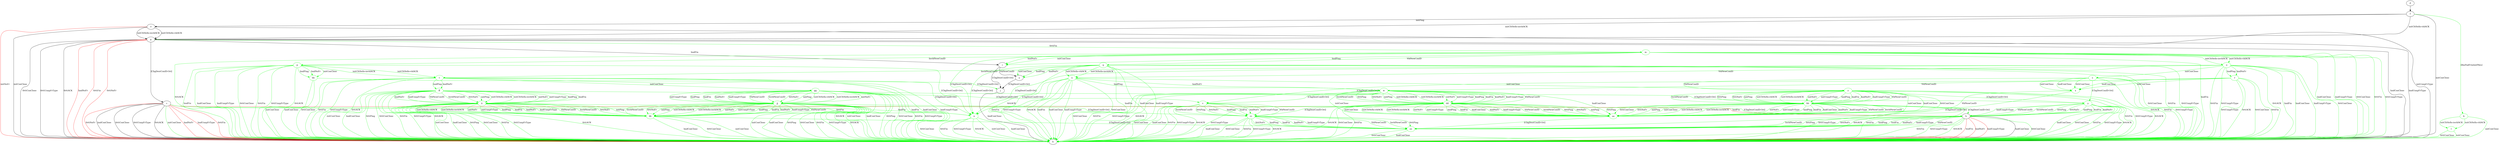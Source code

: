 digraph "" {
	a -> j	[key=0,
		label="[ChgDestConID-Ori] "];
	c -> b	[key=0,
		label="hndConClose "];
	c -> b	[key=1,
		label="0rttConClose "];
	c -> b	[key=2,
		label="0rttUnxpFrType "];
	c -> b	[key=3,
		label="0rttACK "];
	c -> b	[key=4,
		color=green,
		label="initConClose "];
	c -> b	[key=5,
		color=red,
		label="hndNoFr "];
	c -> b	[key=6,
		color=red,
		label="hndUnxpFrType "];
	c -> b	[key=7,
		color=red,
		label="0rttFin "];
	c -> b	[key=8,
		color=red,
		label="0rttNoFr "];
	c -> h	[key=0,
		color=red,
		label="hndFin "];
	n	[color=green];
	c -> n	[key=0,
		color=green,
		label="hndFin "];
	c -> n	[key=1,
		color=green,
		label="0rttFin "];
	d -> f	[key=0];
	e -> b	[key=0,
		label="initConClose "];
	e -> b	[key=1,
		label="initUnxpFrType "];
	e -> b	[key=2,
		color=red,
		label="initNoFr "];
	e -> g	[key=0,
		label="initCltHello-vldACK "];
	e -> g	[key=1,
		label="initCltHello-invldACK "];
	f -> b	[key=0,
		label="initConClose "];
	f -> e	[key=0,
		label="initPing "];
	f -> g	[key=0,
		label="initCltHello-vldACK "];
	f -> g	[key=1,
		label="initCltHello-invldACK "];
	k	[color=green];
	f -> k	[key=0,
		color=green,
		label="[RmPadFrmInitPkts] "];
	g -> b	[key=0,
		label="hndConClose "];
	g -> b	[key=1,
		label="hndUnxpFrType "];
	g -> b	[key=2,
		label="0rttConClose "];
	g -> b	[key=3,
		label="0rttUnxpFrType "];
	g -> b	[key=4,
		label="0rttACK "];
	g -> b	[key=5,
		color=red,
		label="hndNoFr "];
	g -> b	[key=6,
		color=red,
		label="0rttFin "];
	g -> b	[key=7,
		color=red,
		label="0rttNoFr "];
	g -> c	[key=0,
		label="[ChgDestConID-Ori] "];
	g -> i	[key=0,
		label="hndFin "];
	m	[color=green];
	g -> m	[key=0,
		color=green,
		label="0rttFin "];
	h -> b	[key=0,
		label="hndConClose "];
	h -> b	[key=1,
		color=green,
		label="0rttConClose "];
	h -> b	[key=2,
		color=green,
		label="0rttFin "];
	h -> b	[key=3,
		color=green,
		label="0rttUnxpFrType "];
	h -> b	[key=4,
		color=green,
		label="0rttACK "];
	h -> b	[key=5,
		color=red,
		label="hndFin "];
	h -> b	[key=6,
		color=red,
		label="hndNoFr "];
	h -> b	[key=7,
		color=red,
		label="hndUnxpFrType "];
	ee	[color=green];
	h -> ee	[key=0,
		color=green,
		label="hndPing "];
	h -> ee	[key=1,
		color=green,
		label="hndFin "];
	h -> ee	[key=2,
		color=green,
		label="hndNoFr "];
	h -> ee	[key=3,
		color=green,
		label="hndUnxpFrType "];
	h -> ee	[key=4,
		color=green,
		label="VldNewConID "];
	h -> ee	[key=5,
		color=green,
		label="InvldNewConID "];
	h -> ee	[key=6,
		color=green,
		label="0rttPing "];
	h -> ee	[key=7,
		color=green,
		label="0rttNoFr "];
	i -> a	[key=0,
		label="VldNewConID "];
	i -> j	[key=0,
		label="[ChgDestConID-Ori] "];
	j -> b	[key=0,
		label="hndConClose "];
	k -> b	[key=0,
		color=green,
		label="initConClose "];
	l	[color=green];
	k -> l	[key=0,
		color=green,
		label="initCltHello-vldACK "];
	k -> l	[key=1,
		color=green,
		label="initCltHello-invldACK "];
	l -> b	[key=0,
		color=green,
		label="initConClose "];
	l -> b	[key=1,
		color=green,
		label="0rttConClose "];
	m -> b	[key=0,
		color=green,
		label="hndFin "];
	m -> b	[key=1,
		color=green,
		label="hndConClose "];
	m -> b	[key=2,
		color=green,
		label="hndUnxpFrType "];
	m -> b	[key=3,
		color=green,
		label="0rttConClose "];
	m -> b	[key=4,
		color=green,
		label="0rttFin "];
	m -> b	[key=5,
		color=green,
		label="0rttUnxpFrType "];
	m -> b	[key=6,
		color=green,
		label="0rttACK "];
	m -> i	[key=0,
		color=green,
		label="initConClose "];
	m -> i	[key=1,
		color=green,
		label="hndPing "];
	m -> i	[key=2,
		color=green,
		label="hndNoFr "];
	m -> n	[key=0,
		color=green,
		label="[ChgDestConID-Ori] "];
	o	[color=green];
	m -> o	[key=0,
		color=green,
		label="initCltHello-vldACK "];
	m -> o	[key=1,
		color=green,
		label="initCltHello-invldACK "];
	p	[color=green];
	m -> p	[key=0,
		color=green,
		label="InvldNewConID "];
	q	[color=green];
	m -> q	[key=0,
		color=green,
		label="VldNewConID "];
	n -> b	[key=0,
		color=green,
		label="initConClose "];
	n -> b	[key=1,
		color=green,
		label="hndConClose "];
	n -> b	[key=2,
		color=green,
		label="0rttConClose "];
	n -> b	[key=3,
		color=green,
		label="0rttFin "];
	n -> b	[key=4,
		color=green,
		label="0rttUnxpFrType "];
	n -> b	[key=5,
		color=green,
		label="0rttACK "];
	o -> b	[key=0,
		color=green,
		label="hndFin "];
	o -> b	[key=1,
		color=green,
		label="hndConClose "];
	o -> b	[key=2,
		color=green,
		label="hndUnxpFrType "];
	o -> b	[key=3,
		color=green,
		label="0rttConClose "];
	o -> b	[key=4,
		color=green,
		label="0rttFin "];
	o -> b	[key=5,
		color=green,
		label="0rttUnxpFrType "];
	o -> b	[key=6,
		color=green,
		label="0rttACK "];
	o -> n	[key=0,
		color=green,
		label="[ChgDestConID-Ori] "];
	r	[color=green];
	o -> r	[key=0,
		color=green,
		label="hndPing "];
	o -> r	[key=1,
		color=green,
		label="hndNoFr "];
	s	[color=green];
	o -> s	[key=0,
		color=green,
		label="initConClose "];
	t	[color=green];
	o -> t	[key=0,
		color=green,
		label="InvldNewConID "];
	u	[color=green];
	o -> u	[key=0,
		color=green,
		label="VldNewConID "];
	p -> b	[key=0,
		color=green,
		label="hndFin "];
	p -> b	[key=1,
		color=green,
		label="hndConClose "];
	p -> b	[key=2,
		color=green,
		label="hndUnxpFrType "];
	p -> b	[key=3,
		color=green,
		label="0rttConClose "];
	p -> b	[key=4,
		color=green,
		label="0rttFin "];
	p -> b	[key=5,
		color=green,
		label="0rttUnxpFrType "];
	p -> b	[key=6,
		color=green,
		label="0rttACK "];
	p -> n	[key=0,
		color=green,
		label="[ChgDestConID-Ori] "];
	p -> t	[key=0,
		color=green,
		label="initCltHello-vldACK "];
	p -> t	[key=1,
		color=green,
		label="initCltHello-invldACK "];
	hh	[color=green];
	p -> hh	[key=0,
		color=green,
		label="initConClose "];
	p -> hh	[key=1,
		color=green,
		label="hndPing "];
	p -> hh	[key=2,
		color=green,
		label="hndNoFr "];
	q -> a	[key=0,
		color=green,
		label="initConClose "];
	q -> a	[key=1,
		color=green,
		label="hndPing "];
	q -> a	[key=2,
		color=green,
		label="hndNoFr "];
	q -> b	[key=0,
		color=green,
		label="hndFin "];
	q -> b	[key=1,
		color=green,
		label="hndConClose "];
	q -> b	[key=2,
		color=green,
		label="hndUnxpFrType "];
	q -> b	[key=3,
		color=green,
		label="0rttConClose "];
	q -> b	[key=4,
		color=green,
		label="0rttFin "];
	q -> b	[key=5,
		color=green,
		label="0rttUnxpFrType "];
	q -> b	[key=6,
		color=green,
		label="0rttACK "];
	q -> n	[key=0,
		color=green,
		label="[ChgDestConID-Ori] "];
	q -> u	[key=0,
		color=green,
		label="initCltHello-vldACK "];
	q -> u	[key=1,
		color=green,
		label="initCltHello-invldACK "];
	r -> b	[key=0,
		color=green,
		label="0rttConClose "];
	r -> b	[key=1,
		color=green,
		label="0rttFin "];
	r -> b	[key=2,
		color=green,
		label="0rttUnxpFrType "];
	r -> b	[key=3,
		color=green,
		label="0rttACK "];
	v	[color=green];
	r -> v	[key=0,
		color=green,
		label="[ChgDestConID-Ori] "];
	w	[color=green];
	r -> w	[key=0,
		color=green,
		label="VldNewConID "];
	x	[color=green];
	r -> x	[key=0,
		color=green,
		label="initConClose "];
	r -> x	[key=1,
		color=green,
		label="hndConClose "];
	s -> b	[key=0,
		color=green,
		label="0rttFin "];
	s -> b	[key=1,
		color=green,
		label="0rttUnxpFrType "];
	s -> b	[key=2,
		color=green,
		label="0rttACK "];
	s -> x	[key=0,
		color=green,
		label="initConClose "];
	s -> x	[key=1,
		color=green,
		label="hndConClose "];
	s -> x	[key=2,
		color=green,
		label="0rttConClose "];
	y	[color=green];
	s -> y	[key=0,
		color=green,
		label="[ChgDestConID-Ori] "];
	z	[color=green];
	s -> z	[key=0,
		color=green,
		label="VldNewConID "];
	t -> b	[key=0,
		color=green,
		label="hndFin "];
	t -> b	[key=1,
		color=green,
		label="hndConClose "];
	t -> b	[key=2,
		color=green,
		label="hndUnxpFrType "];
	t -> b	[key=3,
		color=green,
		label="0rttConClose "];
	t -> b	[key=4,
		color=green,
		label="0rttFin "];
	t -> b	[key=5,
		color=green,
		label="0rttUnxpFrType "];
	t -> b	[key=6,
		color=green,
		label="0rttACK "];
	t -> n	[key=0,
		color=green,
		label="[ChgDestConID-Ori] "];
	ff	[color=green];
	t -> ff	[key=0,
		color=green,
		label="hndPing "];
	t -> ff	[key=1,
		color=green,
		label="hndNoFr "];
	gg	[color=green];
	t -> gg	[key=0,
		color=green,
		label="initConClose "];
	u -> b	[key=0,
		color=green,
		label="hndFin "];
	u -> b	[key=1,
		color=green,
		label="hndConClose "];
	u -> b	[key=2,
		color=green,
		label="hndUnxpFrType "];
	u -> b	[key=3,
		color=green,
		label="0rttConClose "];
	u -> b	[key=4,
		color=green,
		label="0rttFin "];
	u -> b	[key=5,
		color=green,
		label="0rttUnxpFrType "];
	u -> b	[key=6,
		color=green,
		label="0rttACK "];
	u -> n	[key=0,
		color=green,
		label="[ChgDestConID-Ori] "];
	u -> w	[key=0,
		color=green,
		label="hndPing "];
	u -> w	[key=1,
		color=green,
		label="hndNoFr "];
	u -> z	[key=0,
		color=green,
		label="initConClose "];
	v -> b	[key=0,
		color=green,
		label="hndConClose "];
	v -> b	[key=1,
		color=green,
		label="0rttConClose "];
	v -> b	[key=2,
		color=green,
		label="0rttFin "];
	v -> b	[key=3,
		color=green,
		label="0rttUnxpFrType "];
	v -> b	[key=4,
		color=green,
		label="0rttACK "];
	cc	[color=green];
	v -> cc	[key=0,
		color=green,
		label="hndPing "];
	v -> cc	[key=1,
		color=green,
		label="hndFin "];
	v -> cc	[key=2,
		color=green,
		label="hndNoFr "];
	v -> cc	[key=3,
		color=green,
		label="hndUnxpFrType "];
	v -> cc	[key=4,
		color=green,
		label="VldNewConID "];
	v -> cc	[key=5,
		color=green,
		label="InvldNewConID "];
	v -> cc	[key=6,
		color=green,
		label="0rttPing "];
	v -> cc	[key=7,
		color=green,
		label="0rttNoFr "];
	w -> b	[key=0,
		color=green,
		label="0rttConClose "];
	w -> b	[key=1,
		color=green,
		label="0rttFin "];
	w -> b	[key=2,
		color=green,
		label="0rttUnxpFrType "];
	w -> b	[key=3,
		color=green,
		label="0rttACK "];
	w -> v	[key=0,
		color=green,
		label="[ChgDestConID-Ori] "];
	aa	[color=green];
	w -> aa	[key=0,
		color=green,
		label="initConClose "];
	w -> aa	[key=1,
		color=green,
		label="hndConClose "];
	dd	[color=green];
	w -> dd	[key=0,
		color=green,
		label="initPing "];
	w -> dd	[key=1,
		color=green,
		label="initCltHello-vldACK "];
	w -> dd	[key=2,
		color=green,
		label="initCltHello-invldACK "];
	w -> dd	[key=3,
		color=green,
		label="initNoFr "];
	w -> dd	[key=4,
		color=green,
		label="initUnxpFrType "];
	w -> dd	[key=5,
		color=green,
		label="hndPing "];
	w -> dd	[key=6,
		color=green,
		label="hndFin "];
	w -> dd	[key=7,
		color=green,
		label="hndNoFr "];
	w -> dd	[key=8,
		color=green,
		label="hndUnxpFrType "];
	w -> dd	[key=9,
		color=green,
		label="VldNewConID "];
	w -> dd	[key=10,
		color=green,
		label="InvldNewConID "];
	w -> dd	[key=11,
		color=green,
		label="0rttPing "];
	w -> dd	[key=12,
		color=green,
		label="0rttNoFr "];
	x -> aa	[key=0,
		color=green,
		label="VldNewConID "];
	x -> ee	[key=0,
		color=green,
		label="[ChgDestConID-Ori] "];
	y -> b	[key=0,
		color=green,
		label="hndConClose "];
	y -> b	[key=1,
		color=green,
		label="0rttConClose "];
	y -> b	[key=2,
		color=green,
		label="0rttFin "];
	y -> b	[key=3,
		color=green,
		label="0rttUnxpFrType "];
	y -> b	[key=4,
		color=green,
		label="0rttACK "];
	y -> h	[key=0,
		color=green,
		label="hndPing "];
	y -> h	[key=1,
		color=green,
		label="hndFin "];
	y -> h	[key=2,
		color=green,
		label="hndNoFr "];
	y -> h	[key=3,
		color=green,
		label="hndUnxpFrType "];
	y -> h	[key=4,
		color=green,
		label="VldNewConID "];
	y -> h	[key=5,
		color=green,
		label="InvldNewConID "];
	y -> h	[key=6,
		color=green,
		label="0rttPing "];
	y -> h	[key=7,
		color=green,
		label="0rttNoFr "];
	z -> b	[key=0,
		color=green,
		label="0rttFin "];
	z -> b	[key=1,
		color=green,
		label="0rttUnxpFrType "];
	z -> b	[key=2,
		color=green,
		label="0rttACK "];
	z -> y	[key=0,
		color=green,
		label="[ChgDestConID-Ori] "];
	z -> aa	[key=0,
		color=green,
		label="initConClose "];
	z -> aa	[key=1,
		color=green,
		label="hndConClose "];
	z -> aa	[key=2,
		color=green,
		label="0rttConClose "];
	bb	[color=green];
	z -> bb	[key=0,
		color=green,
		label="initPing "];
	z -> bb	[key=1,
		color=green,
		label="initCltHello-vldACK "];
	z -> bb	[key=2,
		color=green,
		label="initCltHello-invldACK "];
	z -> bb	[key=3,
		color=green,
		label="initNoFr "];
	z -> bb	[key=4,
		color=green,
		label="initUnxpFrType "];
	z -> bb	[key=5,
		color=green,
		label="hndPing "];
	z -> bb	[key=6,
		color=green,
		label="hndFin "];
	z -> bb	[key=7,
		color=green,
		label="hndNoFr "];
	z -> bb	[key=8,
		color=green,
		label="hndUnxpFrType "];
	z -> bb	[key=9,
		color=green,
		label="VldNewConID "];
	z -> bb	[key=10,
		color=green,
		label="InvldNewConID "];
	z -> bb	[key=11,
		color=green,
		label="0rttPing "];
	z -> bb	[key=12,
		color=green,
		label="0rttNoFr "];
	aa -> ee	[key=0,
		color=green,
		label="[ChgDestConID-Ori] "];
	bb -> b	[key=0,
		color=green,
		label="0rttFin "];
	bb -> b	[key=1,
		color=green,
		label="0rttUnxpFrType "];
	bb -> b	[key=2,
		color=green,
		label="0rttACK "];
	bb -> h	[key=0,
		color=green,
		label="[ChgDestConID-Ori] "];
	bb -> aa	[key=0,
		color=green,
		label="initPing "];
	bb -> aa	[key=1,
		color=green,
		label="initConClose "];
	bb -> aa	[key=2,
		color=green,
		label="initCltHello-vldACK "];
	bb -> aa	[key=3,
		color=green,
		label="initCltHello-invldACK "];
	bb -> aa	[key=4,
		color=green,
		label="initNoFr "];
	bb -> aa	[key=5,
		color=green,
		label="initUnxpFrType "];
	bb -> aa	[key=6,
		color=green,
		label="hndPing "];
	bb -> aa	[key=7,
		color=green,
		label="hndFin "];
	bb -> aa	[key=8,
		color=green,
		label="hndConClose "];
	bb -> aa	[key=9,
		color=green,
		label="hndNoFr "];
	bb -> aa	[key=10,
		color=green,
		label="hndUnxpFrType "];
	bb -> aa	[key=11,
		color=green,
		label="VldNewConID "];
	bb -> aa	[key=12,
		color=green,
		label="InvldNewConID "];
	bb -> aa	[key=13,
		color=green,
		label="0rttPing "];
	bb -> aa	[key=14,
		color=green,
		label="0rttConClose "];
	bb -> aa	[key=15,
		color=green,
		label="0rttNoFr "];
	cc -> b	[key=0,
		color=green,
		label="hndConClose "];
	cc -> b	[key=1,
		color=green,
		label="0rttConClose "];
	cc -> b	[key=2,
		color=green,
		label="0rttFin "];
	cc -> b	[key=3,
		color=green,
		label="0rttUnxpFrType "];
	cc -> b	[key=4,
		color=green,
		label="0rttACK "];
	cc -> ee	[key=0,
		color=green,
		label="hndPing "];
	cc -> ee	[key=1,
		color=green,
		label="hndFin "];
	cc -> ee	[key=2,
		color=green,
		label="hndNoFr "];
	cc -> ee	[key=3,
		color=green,
		label="hndUnxpFrType "];
	cc -> ee	[key=4,
		color=green,
		label="VldNewConID "];
	cc -> ee	[key=5,
		color=green,
		label="InvldNewConID "];
	cc -> ee	[key=6,
		color=green,
		label="0rttPing "];
	cc -> ee	[key=7,
		color=green,
		label="0rttNoFr "];
	dd -> b	[key=0,
		color=green,
		label="0rttConClose "];
	dd -> b	[key=1,
		color=green,
		label="0rttFin "];
	dd -> b	[key=2,
		color=green,
		label="0rttUnxpFrType "];
	dd -> b	[key=3,
		color=green,
		label="0rttACK "];
	dd -> aa	[key=0,
		color=green,
		label="initPing "];
	dd -> aa	[key=1,
		color=green,
		label="initConClose "];
	dd -> aa	[key=2,
		color=green,
		label="initCltHello-vldACK "];
	dd -> aa	[key=3,
		color=green,
		label="initCltHello-invldACK "];
	dd -> aa	[key=4,
		color=green,
		label="initNoFr "];
	dd -> aa	[key=5,
		color=green,
		label="initUnxpFrType "];
	dd -> aa	[key=6,
		color=green,
		label="hndPing "];
	dd -> aa	[key=7,
		color=green,
		label="hndFin "];
	dd -> aa	[key=8,
		color=green,
		label="hndConClose "];
	dd -> aa	[key=9,
		color=green,
		label="hndNoFr "];
	dd -> aa	[key=10,
		color=green,
		label="hndUnxpFrType "];
	dd -> aa	[key=11,
		color=green,
		label="VldNewConID "];
	dd -> aa	[key=12,
		color=green,
		label="InvldNewConID "];
	dd -> aa	[key=13,
		color=green,
		label="0rttPing "];
	dd -> aa	[key=14,
		color=green,
		label="0rttNoFr "];
	dd -> cc	[key=0,
		color=green,
		label="[ChgDestConID-Ori] "];
	ee -> b	[key=0,
		color=green,
		label="hndConClose "];
	ee -> b	[key=1,
		color=green,
		label="0rttConClose "];
	ff -> b	[key=0,
		color=green,
		label="initConClose "];
	ff -> b	[key=1,
		color=green,
		label="hndConClose "];
	ff -> b	[key=2,
		color=green,
		label="0rttPing "];
	ff -> b	[key=3,
		color=green,
		label="0rttConClose "];
	ff -> b	[key=4,
		color=green,
		label="0rttFin "];
	ff -> b	[key=5,
		color=green,
		label="0rttUnxpFrType "];
	ff -> b	[key=6,
		color=green,
		label="0rttACK "];
	ff -> v	[key=0,
		color=green,
		label="[ChgDestConID-Ori] "];
	ii	[color=green];
	ff -> ii	[key=0,
		color=green,
		label="initPing "];
	ff -> ii	[key=1,
		color=green,
		label="initCltHello-vldACK "];
	ff -> ii	[key=2,
		color=green,
		label="initCltHello-invldACK "];
	ff -> ii	[key=3,
		color=green,
		label="initNoFr "];
	ff -> ii	[key=4,
		color=green,
		label="initUnxpFrType "];
	ff -> ii	[key=5,
		color=green,
		label="hndPing "];
	ff -> ii	[key=6,
		color=green,
		label="hndFin "];
	ff -> ii	[key=7,
		color=green,
		label="hndNoFr "];
	ff -> ii	[key=8,
		color=green,
		label="hndUnxpFrType "];
	ff -> ii	[key=9,
		color=green,
		label="VldNewConID "];
	ff -> ii	[key=10,
		color=green,
		label="InvldNewConID "];
	ff -> ii	[key=11,
		color=green,
		label="0rttNoFr "];
	gg -> b	[key=0,
		color=green,
		label="initConClose "];
	gg -> b	[key=1,
		color=green,
		label="hndConClose "];
	gg -> b	[key=2,
		color=green,
		label="0rttPing "];
	gg -> b	[key=3,
		color=green,
		label="0rttConClose "];
	gg -> b	[key=4,
		color=green,
		label="0rttFin "];
	gg -> b	[key=5,
		color=green,
		label="0rttUnxpFrType "];
	gg -> b	[key=6,
		color=green,
		label="0rttACK "];
	gg -> y	[key=0,
		color=green,
		label="[ChgDestConID-Ori] "];
	jj	[color=green];
	gg -> jj	[key=0,
		color=green,
		label="initPing "];
	gg -> jj	[key=1,
		color=green,
		label="initCltHello-vldACK "];
	gg -> jj	[key=2,
		color=green,
		label="initCltHello-invldACK "];
	gg -> jj	[key=3,
		color=green,
		label="initNoFr "];
	gg -> jj	[key=4,
		color=green,
		label="initUnxpFrType "];
	gg -> jj	[key=5,
		color=green,
		label="hndPing "];
	gg -> jj	[key=6,
		color=green,
		label="hndFin "];
	gg -> jj	[key=7,
		color=green,
		label="hndNoFr "];
	gg -> jj	[key=8,
		color=green,
		label="hndUnxpFrType "];
	gg -> jj	[key=9,
		color=green,
		label="VldNewConID "];
	gg -> jj	[key=10,
		color=green,
		label="InvldNewConID "];
	gg -> jj	[key=11,
		color=green,
		label="0rttNoFr "];
	hh -> b	[key=0,
		color=green,
		label="initConClose "];
	hh -> b	[key=1,
		color=green,
		label="hndConClose "];
	hh -> j	[key=0,
		color=green,
		label="[ChgDestConID-Ori] "];
	ii -> b	[key=0,
		color=green,
		label="initConClose "];
	ii -> b	[key=1,
		color=green,
		label="hndConClose "];
	ii -> b	[key=2,
		color=green,
		label="0rttPing "];
	ii -> b	[key=3,
		color=green,
		label="0rttConClose "];
	ii -> b	[key=4,
		color=green,
		label="0rttFin "];
	ii -> b	[key=5,
		color=green,
		label="0rttUnxpFrType "];
	ii -> b	[key=6,
		color=green,
		label="0rttACK "];
	ii -> cc	[key=0,
		color=green,
		label="[ChgDestConID-Ori] "];
	kk	[color=green];
	ii -> kk	[key=0,
		color=green,
		label="initPing "];
	ii -> kk	[key=1,
		color=green,
		label="initCltHello-vldACK "];
	ii -> kk	[key=2,
		color=green,
		label="initCltHello-invldACK "];
	ii -> kk	[key=3,
		color=green,
		label="initNoFr "];
	ii -> kk	[key=4,
		color=green,
		label="initUnxpFrType "];
	ii -> kk	[key=5,
		color=green,
		label="hndPing "];
	ii -> kk	[key=6,
		color=green,
		label="hndFin "];
	ii -> kk	[key=7,
		color=green,
		label="hndNoFr "];
	ii -> kk	[key=8,
		color=green,
		label="hndUnxpFrType "];
	ii -> kk	[key=9,
		color=green,
		label="VldNewConID "];
	ii -> kk	[key=10,
		color=green,
		label="InvldNewConID "];
	ii -> kk	[key=11,
		color=green,
		label="0rttNoFr "];
	jj -> b	[key=0,
		color=green,
		label="initConClose "];
	jj -> b	[key=1,
		color=green,
		label="hndConClose "];
	jj -> b	[key=2,
		color=green,
		label="0rttPing "];
	jj -> b	[key=3,
		color=green,
		label="0rttConClose "];
	jj -> b	[key=4,
		color=green,
		label="0rttFin "];
	jj -> b	[key=5,
		color=green,
		label="0rttUnxpFrType "];
	jj -> b	[key=6,
		color=green,
		label="0rttACK "];
	jj -> h	[key=0,
		color=green,
		label="[ChgDestConID-Ori] "];
	jj -> kk	[key=0,
		color=green,
		label="initPing "];
	jj -> kk	[key=1,
		color=green,
		label="initCltHello-vldACK "];
	jj -> kk	[key=2,
		color=green,
		label="initCltHello-invldACK "];
	jj -> kk	[key=3,
		color=green,
		label="initNoFr "];
	jj -> kk	[key=4,
		color=green,
		label="initUnxpFrType "];
	jj -> kk	[key=5,
		color=green,
		label="hndPing "];
	jj -> kk	[key=6,
		color=green,
		label="hndFin "];
	jj -> kk	[key=7,
		color=green,
		label="hndNoFr "];
	jj -> kk	[key=8,
		color=green,
		label="hndUnxpFrType "];
	jj -> kk	[key=9,
		color=green,
		label="VldNewConID "];
	jj -> kk	[key=10,
		color=green,
		label="InvldNewConID "];
	jj -> kk	[key=11,
		color=green,
		label="0rttNoFr "];
	kk -> b	[key=0,
		color=green,
		label="initConClose "];
	kk -> b	[key=1,
		color=green,
		label="hndConClose "];
	kk -> b	[key=2,
		color=green,
		label="0rttConClose "];
	kk -> ee	[key=0,
		color=green,
		label="[ChgDestConID-Ori] "];
}
